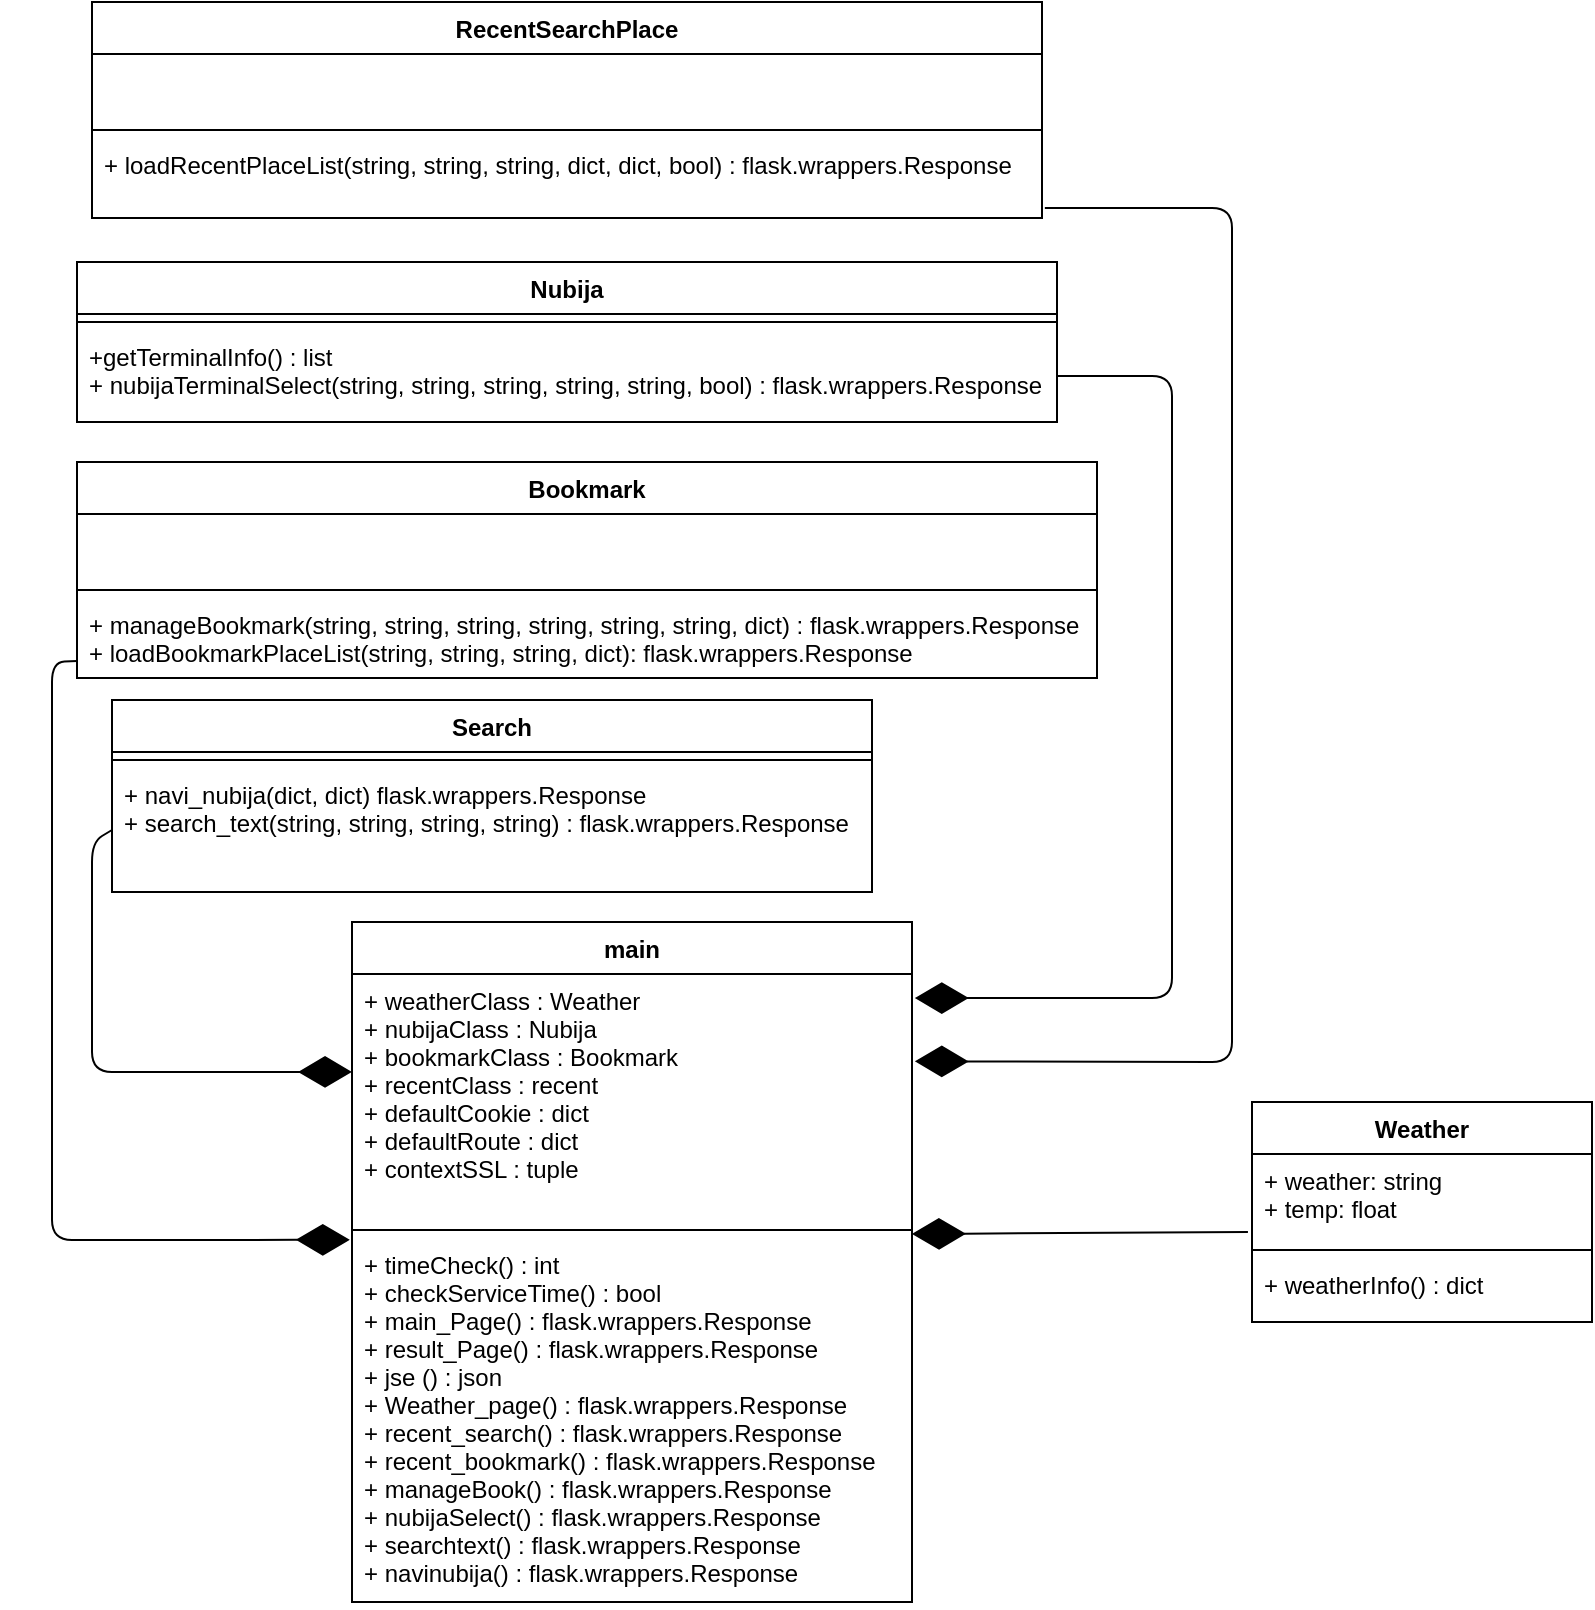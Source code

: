 <mxfile version="12.3.7" type="github" pages="1">
  <diagram id="FN55JzjhB0qvYEhzUZrB" name="Page-1">
    <mxGraphModel dx="1975" dy="800" grid="1" gridSize="10" guides="1" tooltips="1" connect="1" arrows="1" fold="1" page="1" pageScale="1" pageWidth="827" pageHeight="1169" math="0" shadow="0">
      <root>
        <mxCell id="0"/>
        <mxCell id="1" parent="0"/>
        <mxCell id="YfqLZiuq-RBrFdygV_fY-14" value="Nubija" style="swimlane;fontStyle=1;align=center;verticalAlign=top;childLayout=stackLayout;horizontal=1;startSize=26;horizontalStack=0;resizeParent=1;resizeParentMax=0;resizeLast=0;collapsible=1;marginBottom=0;" parent="1" vertex="1">
          <mxGeometry x="40.5" y="370" width="490" height="80" as="geometry"/>
        </mxCell>
        <mxCell id="YfqLZiuq-RBrFdygV_fY-16" value="" style="line;strokeWidth=1;fillColor=none;align=left;verticalAlign=middle;spacingTop=-1;spacingLeft=3;spacingRight=3;rotatable=0;labelPosition=right;points=[];portConstraint=eastwest;" parent="YfqLZiuq-RBrFdygV_fY-14" vertex="1">
          <mxGeometry y="26" width="490" height="8" as="geometry"/>
        </mxCell>
        <mxCell id="YfqLZiuq-RBrFdygV_fY-17" value="+getTerminalInfo() : list&#xa;+ nubijaTerminalSelect(string, string, string, string, string, bool) : flask.wrappers.Response&#xa;" style="text;strokeColor=none;fillColor=none;align=left;verticalAlign=top;spacingLeft=4;spacingRight=4;overflow=hidden;rotatable=0;points=[[0,0.5],[1,0.5]];portConstraint=eastwest;" parent="YfqLZiuq-RBrFdygV_fY-14" vertex="1">
          <mxGeometry y="34" width="490" height="46" as="geometry"/>
        </mxCell>
        <mxCell id="dORa9sEvweq1nX9QKOWU-1" value="Search" style="swimlane;fontStyle=1;align=center;verticalAlign=top;childLayout=stackLayout;horizontal=1;startSize=26;horizontalStack=0;resizeParent=1;resizeParentMax=0;resizeLast=0;collapsible=1;marginBottom=0;" parent="1" vertex="1">
          <mxGeometry x="58" y="589" width="380" height="96" as="geometry">
            <mxRectangle x="635" y="673.5" width="70" height="26" as="alternateBounds"/>
          </mxGeometry>
        </mxCell>
        <mxCell id="dORa9sEvweq1nX9QKOWU-3" value="" style="line;strokeWidth=1;fillColor=none;align=left;verticalAlign=middle;spacingTop=-1;spacingLeft=3;spacingRight=3;rotatable=0;labelPosition=right;points=[];portConstraint=eastwest;" parent="dORa9sEvweq1nX9QKOWU-1" vertex="1">
          <mxGeometry y="26" width="380" height="8" as="geometry"/>
        </mxCell>
        <mxCell id="dORa9sEvweq1nX9QKOWU-4" value="+ navi_nubija(dict, dict) flask.wrappers.Response&#xa;+ search_text(string, string, string, string) : flask.wrappers.Response&#xa;" style="text;strokeColor=none;fillColor=none;align=left;verticalAlign=top;spacingLeft=4;spacingRight=4;overflow=hidden;rotatable=0;points=[[0,0.5],[1,0.5]];portConstraint=eastwest;" parent="dORa9sEvweq1nX9QKOWU-1" vertex="1">
          <mxGeometry y="34" width="380" height="62" as="geometry"/>
        </mxCell>
        <mxCell id="dORa9sEvweq1nX9QKOWU-6" value="RecentSearchPlace" style="swimlane;fontStyle=1;align=center;verticalAlign=top;childLayout=stackLayout;horizontal=1;startSize=26;horizontalStack=0;resizeParent=1;resizeParentMax=0;resizeLast=0;collapsible=1;marginBottom=0;" parent="1" vertex="1">
          <mxGeometry x="48" y="240" width="475" height="108" as="geometry"/>
        </mxCell>
        <mxCell id="dORa9sEvweq1nX9QKOWU-7" value="&#xa;" style="text;strokeColor=none;fillColor=none;align=left;verticalAlign=top;spacingLeft=4;spacingRight=4;overflow=hidden;rotatable=0;points=[[0,0.5],[1,0.5]];portConstraint=eastwest;" parent="dORa9sEvweq1nX9QKOWU-6" vertex="1">
          <mxGeometry y="26" width="475" height="34" as="geometry"/>
        </mxCell>
        <mxCell id="dORa9sEvweq1nX9QKOWU-8" value="" style="line;strokeWidth=1;fillColor=none;align=left;verticalAlign=middle;spacingTop=-1;spacingLeft=3;spacingRight=3;rotatable=0;labelPosition=right;points=[];portConstraint=eastwest;" parent="dORa9sEvweq1nX9QKOWU-6" vertex="1">
          <mxGeometry y="60" width="475" height="8" as="geometry"/>
        </mxCell>
        <mxCell id="dORa9sEvweq1nX9QKOWU-9" value="+ loadRecentPlaceList(string, string, string, dict, dict, bool) : flask.wrappers.Response" style="text;strokeColor=none;fillColor=none;align=left;verticalAlign=top;spacingLeft=4;spacingRight=4;overflow=hidden;rotatable=0;points=[[0,0.5],[1,0.5]];portConstraint=eastwest;" parent="dORa9sEvweq1nX9QKOWU-6" vertex="1">
          <mxGeometry y="68" width="475" height="40" as="geometry"/>
        </mxCell>
        <mxCell id="dORa9sEvweq1nX9QKOWU-14" value="Bookmark" style="swimlane;fontStyle=1;align=center;verticalAlign=top;childLayout=stackLayout;horizontal=1;startSize=26;horizontalStack=0;resizeParent=1;resizeParentMax=0;resizeLast=0;collapsible=1;marginBottom=0;" parent="1" vertex="1">
          <mxGeometry x="40.5" y="470" width="510" height="108" as="geometry"/>
        </mxCell>
        <mxCell id="dORa9sEvweq1nX9QKOWU-15" value="&#xa;" style="text;strokeColor=none;fillColor=none;align=left;verticalAlign=top;spacingLeft=4;spacingRight=4;overflow=hidden;rotatable=0;points=[[0,0.5],[1,0.5]];portConstraint=eastwest;" parent="dORa9sEvweq1nX9QKOWU-14" vertex="1">
          <mxGeometry y="26" width="510" height="34" as="geometry"/>
        </mxCell>
        <mxCell id="dORa9sEvweq1nX9QKOWU-16" value="" style="line;strokeWidth=1;fillColor=none;align=left;verticalAlign=middle;spacingTop=-1;spacingLeft=3;spacingRight=3;rotatable=0;labelPosition=right;points=[];portConstraint=eastwest;" parent="dORa9sEvweq1nX9QKOWU-14" vertex="1">
          <mxGeometry y="60" width="510" height="8" as="geometry"/>
        </mxCell>
        <mxCell id="dORa9sEvweq1nX9QKOWU-17" value="+ manageBookmark(string, string, string, string, string, string, dict) : flask.wrappers.Response&#xa;+ loadBookmarkPlaceList(string, string, string, dict): flask.wrappers.Response" style="text;strokeColor=none;fillColor=none;align=left;verticalAlign=top;spacingLeft=4;spacingRight=4;overflow=hidden;rotatable=0;points=[[0,0.5],[1,0.5]];portConstraint=eastwest;" parent="dORa9sEvweq1nX9QKOWU-14" vertex="1">
          <mxGeometry y="68" width="510" height="40" as="geometry"/>
        </mxCell>
        <mxCell id="fbuVB1Uy8dnFAATzkN-F-3" value="main" style="swimlane;fontStyle=1;align=center;verticalAlign=top;childLayout=stackLayout;horizontal=1;startSize=26;horizontalStack=0;resizeParent=1;resizeParentMax=0;resizeLast=0;collapsible=1;marginBottom=0;" vertex="1" parent="1">
          <mxGeometry x="178" y="700" width="280" height="340" as="geometry"/>
        </mxCell>
        <mxCell id="fbuVB1Uy8dnFAATzkN-F-4" value="+ weatherClass : Weather&#xa;+ nubijaClass : Nubija&#xa;+ bookmarkClass : Bookmark&#xa;+ recentClass : recent&#xa;+ defaultCookie : dict&#xa;+ defaultRoute : dict&#xa;+ contextSSL : tuple&#xa;" style="text;strokeColor=none;fillColor=none;align=left;verticalAlign=top;spacingLeft=4;spacingRight=4;overflow=hidden;rotatable=0;points=[[0,0.5],[1,0.5]];portConstraint=eastwest;" vertex="1" parent="fbuVB1Uy8dnFAATzkN-F-3">
          <mxGeometry y="26" width="280" height="124" as="geometry"/>
        </mxCell>
        <mxCell id="fbuVB1Uy8dnFAATzkN-F-5" value="" style="line;strokeWidth=1;fillColor=none;align=left;verticalAlign=middle;spacingTop=-1;spacingLeft=3;spacingRight=3;rotatable=0;labelPosition=right;points=[];portConstraint=eastwest;" vertex="1" parent="fbuVB1Uy8dnFAATzkN-F-3">
          <mxGeometry y="150" width="280" height="8" as="geometry"/>
        </mxCell>
        <mxCell id="fbuVB1Uy8dnFAATzkN-F-6" value="+ timeCheck() : int&#xa;+ checkServiceTime() : bool&#xa;+ main_Page() : flask.wrappers.Response&#xa;+ result_Page() : flask.wrappers.Response&#xa;+ jse () : json&#xa;+ Weather_page() : flask.wrappers.Response&#xa;+ recent_search() : flask.wrappers.Response&#xa;+ recent_bookmark() : flask.wrappers.Response&#xa;+ manageBook() : flask.wrappers.Response&#xa;+ nubijaSelect() : flask.wrappers.Response&#xa;+ searchtext() : flask.wrappers.Response&#xa;+ navinubija() : flask.wrappers.Response&#xa;" style="text;strokeColor=none;fillColor=none;align=left;verticalAlign=top;spacingLeft=4;spacingRight=4;overflow=hidden;rotatable=0;points=[[0,0.5],[1,0.5]];portConstraint=eastwest;" vertex="1" parent="fbuVB1Uy8dnFAATzkN-F-3">
          <mxGeometry y="158" width="280" height="182" as="geometry"/>
        </mxCell>
        <mxCell id="fbuVB1Uy8dnFAATzkN-F-7" value="" style="endArrow=diamondThin;endFill=1;endSize=24;html=1;exitX=-0.012;exitY=0.886;exitDx=0;exitDy=0;exitPerimeter=0;entryX=1;entryY=-0.011;entryDx=0;entryDy=0;entryPerimeter=0;" edge="1" parent="1" source="YfqLZiuq-RBrFdygV_fY-2" target="fbuVB1Uy8dnFAATzkN-F-6">
          <mxGeometry width="160" relative="1" as="geometry">
            <mxPoint x="538" y="970" as="sourcePoint"/>
            <mxPoint x="488" y="857" as="targetPoint"/>
          </mxGeometry>
        </mxCell>
        <mxCell id="YfqLZiuq-RBrFdygV_fY-1" value="Weather" style="swimlane;fontStyle=1;align=center;verticalAlign=top;childLayout=stackLayout;horizontal=1;startSize=26;horizontalStack=0;resizeParent=1;resizeParentMax=0;resizeLast=0;collapsible=1;marginBottom=0;" parent="1" vertex="1">
          <mxGeometry x="628" y="790" width="170" height="110" as="geometry"/>
        </mxCell>
        <mxCell id="YfqLZiuq-RBrFdygV_fY-2" value="+ weather: string&#xa;+ temp: float&#xa;&#xa;&#xa;" style="text;strokeColor=none;fillColor=none;align=left;verticalAlign=top;spacingLeft=4;spacingRight=4;overflow=hidden;rotatable=0;points=[[0,0.5],[1,0.5]];portConstraint=eastwest;" parent="YfqLZiuq-RBrFdygV_fY-1" vertex="1">
          <mxGeometry y="26" width="170" height="44" as="geometry"/>
        </mxCell>
        <mxCell id="YfqLZiuq-RBrFdygV_fY-3" value="" style="line;strokeWidth=1;fillColor=none;align=left;verticalAlign=middle;spacingTop=-1;spacingLeft=3;spacingRight=3;rotatable=0;labelPosition=right;points=[];portConstraint=eastwest;" parent="YfqLZiuq-RBrFdygV_fY-1" vertex="1">
          <mxGeometry y="70" width="170" height="8" as="geometry"/>
        </mxCell>
        <mxCell id="YfqLZiuq-RBrFdygV_fY-4" value="+ weatherInfo() : dict&#xa;&#xa;" style="text;strokeColor=none;fillColor=none;align=left;verticalAlign=top;spacingLeft=4;spacingRight=4;overflow=hidden;rotatable=0;points=[[0,0.5],[1,0.5]];portConstraint=eastwest;" parent="YfqLZiuq-RBrFdygV_fY-1" vertex="1">
          <mxGeometry y="78" width="170" height="32" as="geometry"/>
        </mxCell>
        <mxCell id="fbuVB1Uy8dnFAATzkN-F-9" value="" style="endArrow=diamondThin;endFill=1;endSize=24;html=1;entryX=1.005;entryY=0.352;entryDx=0;entryDy=0;entryPerimeter=0;exitX=1.003;exitY=0.875;exitDx=0;exitDy=0;exitPerimeter=0;" edge="1" parent="1" source="dORa9sEvweq1nX9QKOWU-9" target="fbuVB1Uy8dnFAATzkN-F-4">
          <mxGeometry width="160" relative="1" as="geometry">
            <mxPoint x="618" y="320" as="sourcePoint"/>
            <mxPoint x="148" y="1010" as="targetPoint"/>
            <Array as="points">
              <mxPoint x="618" y="343"/>
              <mxPoint x="618" y="770"/>
            </Array>
          </mxGeometry>
        </mxCell>
        <mxCell id="fbuVB1Uy8dnFAATzkN-F-10" value="" style="endArrow=diamondThin;endFill=1;endSize=24;html=1;entryX=1.005;entryY=0.097;entryDx=0;entryDy=0;entryPerimeter=0;exitX=1;exitY=0.5;exitDx=0;exitDy=0;" edge="1" parent="1" source="YfqLZiuq-RBrFdygV_fY-17" target="fbuVB1Uy8dnFAATzkN-F-4">
          <mxGeometry width="160" relative="1" as="geometry">
            <mxPoint x="548" y="420" as="sourcePoint"/>
            <mxPoint x="178" y="1110" as="targetPoint"/>
            <Array as="points">
              <mxPoint x="588" y="427"/>
              <mxPoint x="588" y="738"/>
            </Array>
          </mxGeometry>
        </mxCell>
        <mxCell id="fbuVB1Uy8dnFAATzkN-F-11" value="" style="endArrow=diamondThin;endFill=1;endSize=24;html=1;entryX=-0.004;entryY=0.005;entryDx=0;entryDy=0;entryPerimeter=0;" edge="1" parent="1" source="dORa9sEvweq1nX9QKOWU-17" target="fbuVB1Uy8dnFAATzkN-F-6">
          <mxGeometry width="160" relative="1" as="geometry">
            <mxPoint x="28" y="540" as="sourcePoint"/>
            <mxPoint x="158" y="1160" as="targetPoint"/>
            <Array as="points">
              <mxPoint x="28" y="570"/>
              <mxPoint x="28" y="859"/>
            </Array>
          </mxGeometry>
        </mxCell>
        <mxCell id="fbuVB1Uy8dnFAATzkN-F-12" value="" style="endArrow=diamondThin;endFill=1;endSize=24;html=1;entryX=0;entryY=0.395;entryDx=0;entryDy=0;entryPerimeter=0;exitX=0;exitY=0.5;exitDx=0;exitDy=0;" edge="1" parent="1" source="dORa9sEvweq1nX9QKOWU-4" target="fbuVB1Uy8dnFAATzkN-F-4">
          <mxGeometry width="160" relative="1" as="geometry">
            <mxPoint x="48" y="640" as="sourcePoint"/>
            <mxPoint x="138" y="1210" as="targetPoint"/>
            <Array as="points">
              <mxPoint x="48" y="660"/>
              <mxPoint x="48" y="775"/>
            </Array>
          </mxGeometry>
        </mxCell>
      </root>
    </mxGraphModel>
  </diagram>
</mxfile>
